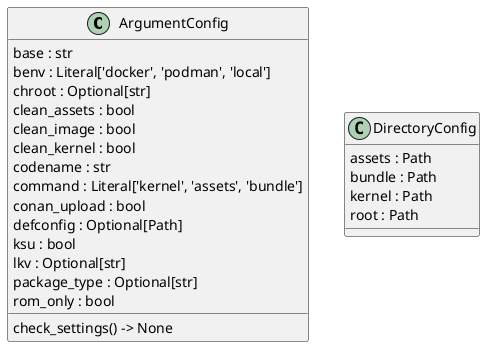 @startuml classes
set namespaceSeparator none
class "ArgumentConfig" as configs.argument.ArgumentConfig {
  base : str
  benv : Literal['docker', 'podman', 'local']
  chroot : Optional[str]
  clean_assets : bool
  clean_image : bool
  clean_kernel : bool
  codename : str
  command : Literal['kernel', 'assets', 'bundle']
  conan_upload : bool
  defconfig : Optional[Path]
  ksu : bool
  lkv : Optional[str]
  package_type : Optional[str]
  rom_only : bool
  check_settings() -> None
}
class "DirectoryConfig" as configs.directory.DirectoryConfig {
  assets : Path
  bundle : Path
  kernel : Path
  root : Path
}
@enduml
